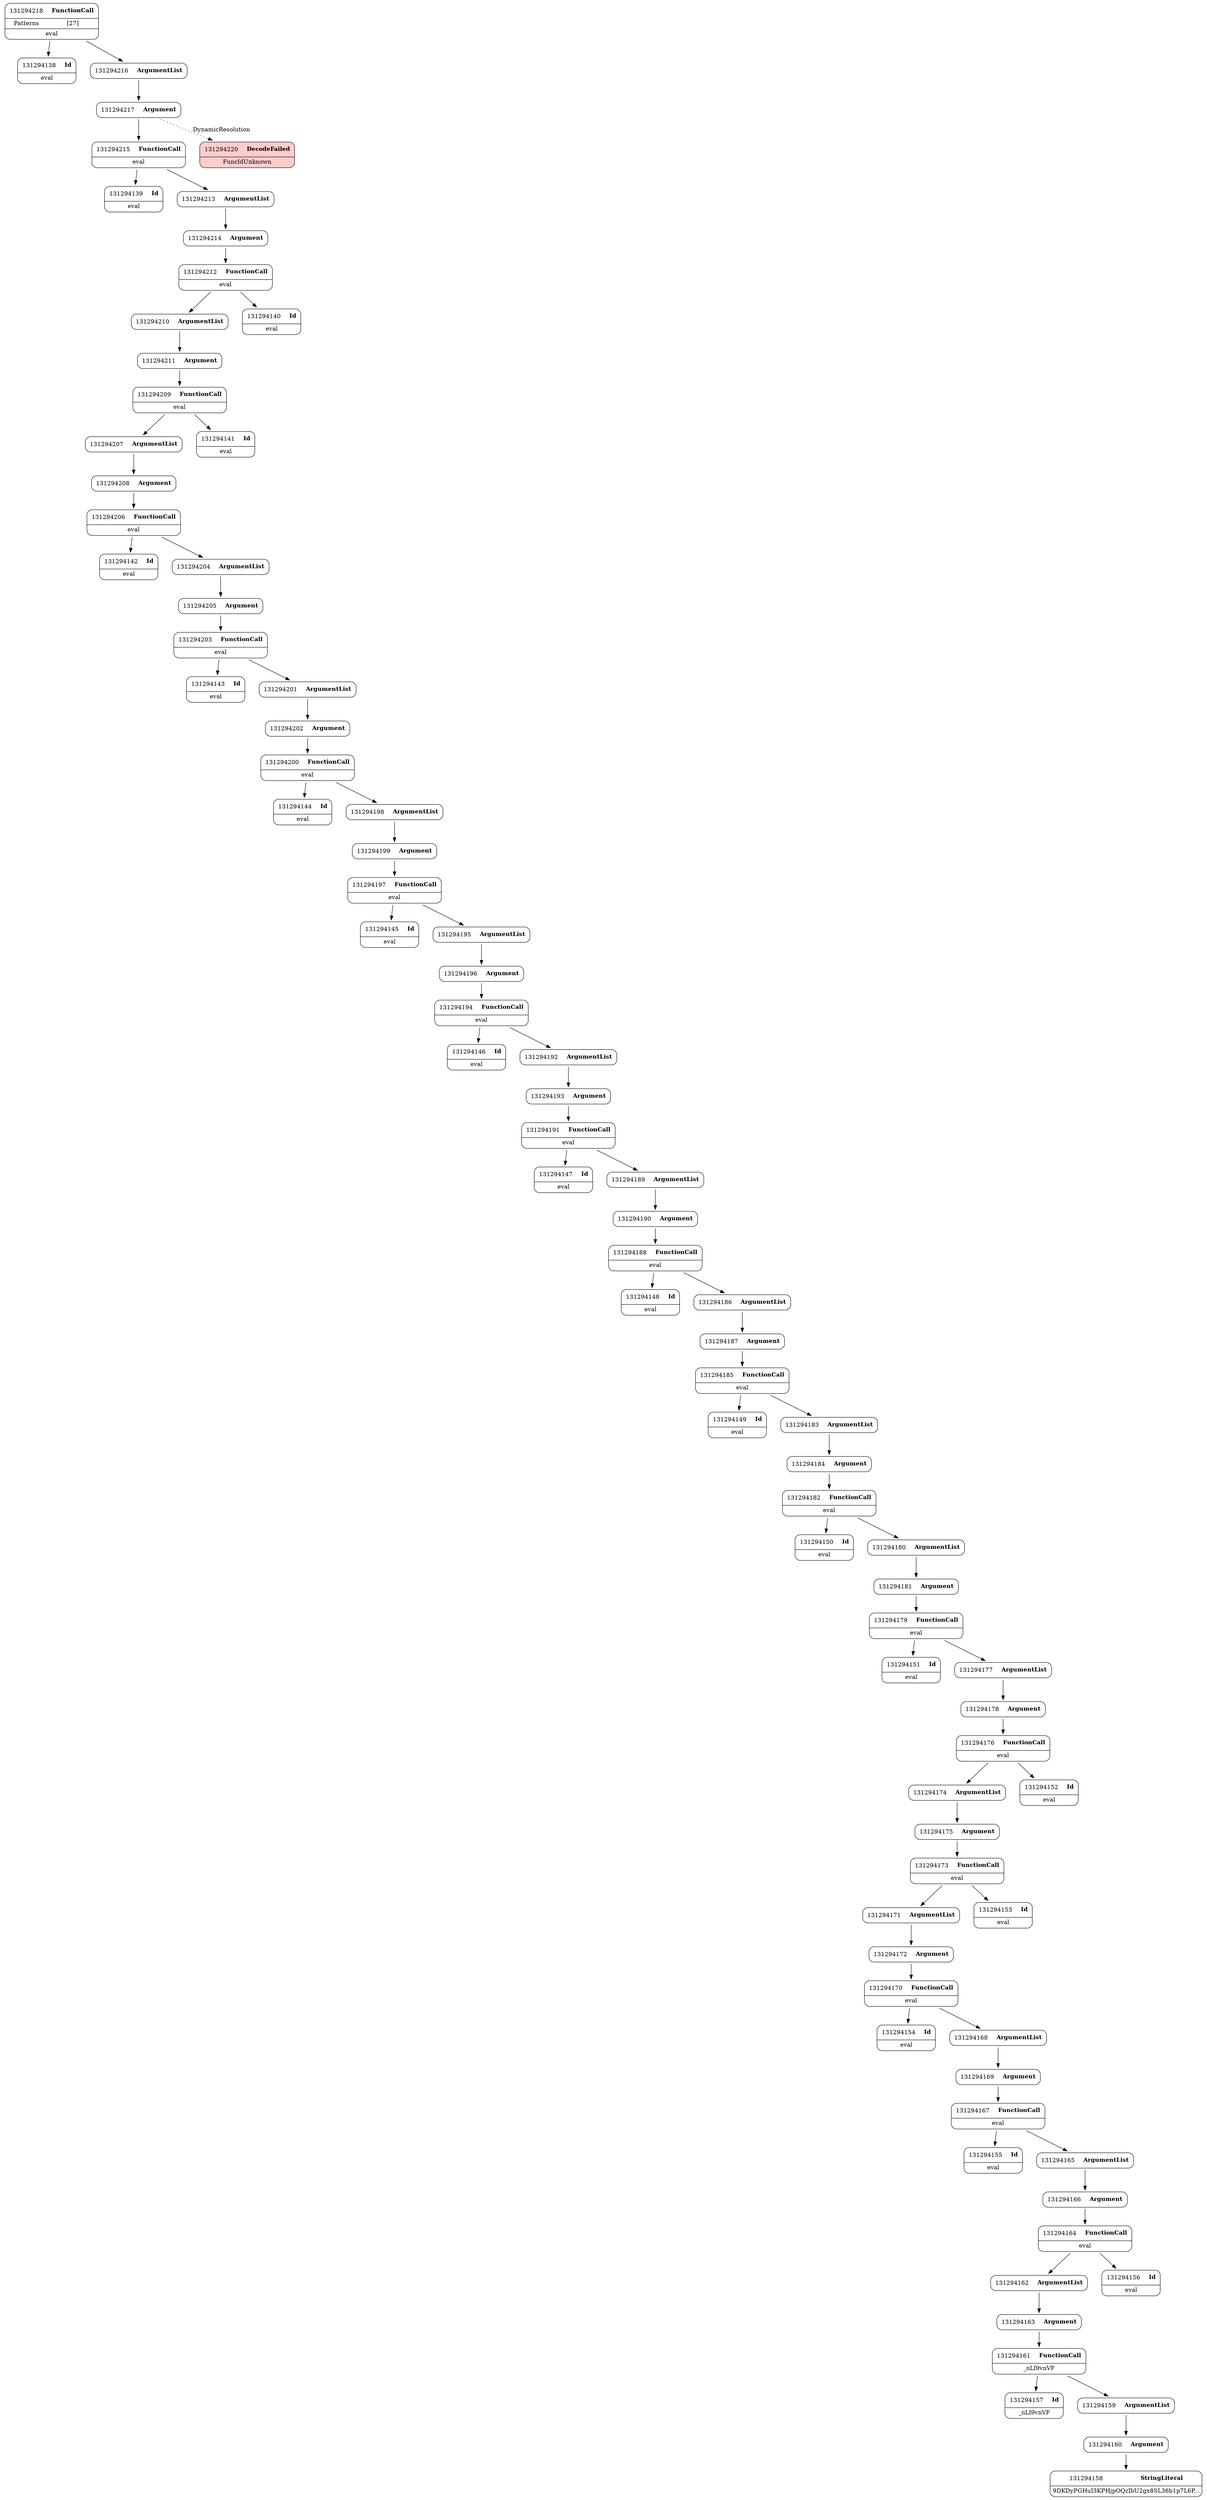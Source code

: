 digraph ast {
node [shape=none];
131294163 [label=<<TABLE border='1' cellspacing='0' cellpadding='10' style='rounded' ><TR><TD border='0'>131294163</TD><TD border='0'><B>Argument</B></TD></TR></TABLE>>];
131294163 -> 131294161 [weight=2];
131294162 [label=<<TABLE border='1' cellspacing='0' cellpadding='10' style='rounded' ><TR><TD border='0'>131294162</TD><TD border='0'><B>ArgumentList</B></TD></TR></TABLE>>];
131294162 -> 131294163 [weight=2];
131294161 [label=<<TABLE border='1' cellspacing='0' cellpadding='10' style='rounded' ><TR><TD border='0'>131294161</TD><TD border='0'><B>FunctionCall</B></TD></TR><HR/><TR><TD border='0' cellpadding='5' colspan='2'>_nLI9vnVF</TD></TR></TABLE>>];
131294161 -> 131294157 [weight=2];
131294161 -> 131294159 [weight=2];
131294160 [label=<<TABLE border='1' cellspacing='0' cellpadding='10' style='rounded' ><TR><TD border='0'>131294160</TD><TD border='0'><B>Argument</B></TD></TR></TABLE>>];
131294160 -> 131294158 [weight=2];
131294167 [label=<<TABLE border='1' cellspacing='0' cellpadding='10' style='rounded' ><TR><TD border='0'>131294167</TD><TD border='0'><B>FunctionCall</B></TD></TR><HR/><TR><TD border='0' cellpadding='5' colspan='2'>eval</TD></TR></TABLE>>];
131294167 -> 131294155 [weight=2];
131294167 -> 131294165 [weight=2];
131294166 [label=<<TABLE border='1' cellspacing='0' cellpadding='10' style='rounded' ><TR><TD border='0'>131294166</TD><TD border='0'><B>Argument</B></TD></TR></TABLE>>];
131294166 -> 131294164 [weight=2];
131294165 [label=<<TABLE border='1' cellspacing='0' cellpadding='10' style='rounded' ><TR><TD border='0'>131294165</TD><TD border='0'><B>ArgumentList</B></TD></TR></TABLE>>];
131294165 -> 131294166 [weight=2];
131294164 [label=<<TABLE border='1' cellspacing='0' cellpadding='10' style='rounded' ><TR><TD border='0'>131294164</TD><TD border='0'><B>FunctionCall</B></TD></TR><HR/><TR><TD border='0' cellpadding='5' colspan='2'>eval</TD></TR></TABLE>>];
131294164 -> 131294156 [weight=2];
131294164 -> 131294162 [weight=2];
131294171 [label=<<TABLE border='1' cellspacing='0' cellpadding='10' style='rounded' ><TR><TD border='0'>131294171</TD><TD border='0'><B>ArgumentList</B></TD></TR></TABLE>>];
131294171 -> 131294172 [weight=2];
131294170 [label=<<TABLE border='1' cellspacing='0' cellpadding='10' style='rounded' ><TR><TD border='0'>131294170</TD><TD border='0'><B>FunctionCall</B></TD></TR><HR/><TR><TD border='0' cellpadding='5' colspan='2'>eval</TD></TR></TABLE>>];
131294170 -> 131294154 [weight=2];
131294170 -> 131294168 [weight=2];
131294169 [label=<<TABLE border='1' cellspacing='0' cellpadding='10' style='rounded' ><TR><TD border='0'>131294169</TD><TD border='0'><B>Argument</B></TD></TR></TABLE>>];
131294169 -> 131294167 [weight=2];
131294168 [label=<<TABLE border='1' cellspacing='0' cellpadding='10' style='rounded' ><TR><TD border='0'>131294168</TD><TD border='0'><B>ArgumentList</B></TD></TR></TABLE>>];
131294168 -> 131294169 [weight=2];
131294175 [label=<<TABLE border='1' cellspacing='0' cellpadding='10' style='rounded' ><TR><TD border='0'>131294175</TD><TD border='0'><B>Argument</B></TD></TR></TABLE>>];
131294175 -> 131294173 [weight=2];
131294174 [label=<<TABLE border='1' cellspacing='0' cellpadding='10' style='rounded' ><TR><TD border='0'>131294174</TD><TD border='0'><B>ArgumentList</B></TD></TR></TABLE>>];
131294174 -> 131294175 [weight=2];
131294173 [label=<<TABLE border='1' cellspacing='0' cellpadding='10' style='rounded' ><TR><TD border='0'>131294173</TD><TD border='0'><B>FunctionCall</B></TD></TR><HR/><TR><TD border='0' cellpadding='5' colspan='2'>eval</TD></TR></TABLE>>];
131294173 -> 131294153 [weight=2];
131294173 -> 131294171 [weight=2];
131294172 [label=<<TABLE border='1' cellspacing='0' cellpadding='10' style='rounded' ><TR><TD border='0'>131294172</TD><TD border='0'><B>Argument</B></TD></TR></TABLE>>];
131294172 -> 131294170 [weight=2];
131294147 [label=<<TABLE border='1' cellspacing='0' cellpadding='10' style='rounded' ><TR><TD border='0'>131294147</TD><TD border='0'><B>Id</B></TD></TR><HR/><TR><TD border='0' cellpadding='5' colspan='2'>eval</TD></TR></TABLE>>];
131294146 [label=<<TABLE border='1' cellspacing='0' cellpadding='10' style='rounded' ><TR><TD border='0'>131294146</TD><TD border='0'><B>Id</B></TD></TR><HR/><TR><TD border='0' cellpadding='5' colspan='2'>eval</TD></TR></TABLE>>];
131294145 [label=<<TABLE border='1' cellspacing='0' cellpadding='10' style='rounded' ><TR><TD border='0'>131294145</TD><TD border='0'><B>Id</B></TD></TR><HR/><TR><TD border='0' cellpadding='5' colspan='2'>eval</TD></TR></TABLE>>];
131294144 [label=<<TABLE border='1' cellspacing='0' cellpadding='10' style='rounded' ><TR><TD border='0'>131294144</TD><TD border='0'><B>Id</B></TD></TR><HR/><TR><TD border='0' cellpadding='5' colspan='2'>eval</TD></TR></TABLE>>];
131294151 [label=<<TABLE border='1' cellspacing='0' cellpadding='10' style='rounded' ><TR><TD border='0'>131294151</TD><TD border='0'><B>Id</B></TD></TR><HR/><TR><TD border='0' cellpadding='5' colspan='2'>eval</TD></TR></TABLE>>];
131294150 [label=<<TABLE border='1' cellspacing='0' cellpadding='10' style='rounded' ><TR><TD border='0'>131294150</TD><TD border='0'><B>Id</B></TD></TR><HR/><TR><TD border='0' cellpadding='5' colspan='2'>eval</TD></TR></TABLE>>];
131294149 [label=<<TABLE border='1' cellspacing='0' cellpadding='10' style='rounded' ><TR><TD border='0'>131294149</TD><TD border='0'><B>Id</B></TD></TR><HR/><TR><TD border='0' cellpadding='5' colspan='2'>eval</TD></TR></TABLE>>];
131294148 [label=<<TABLE border='1' cellspacing='0' cellpadding='10' style='rounded' ><TR><TD border='0'>131294148</TD><TD border='0'><B>Id</B></TD></TR><HR/><TR><TD border='0' cellpadding='5' colspan='2'>eval</TD></TR></TABLE>>];
131294155 [label=<<TABLE border='1' cellspacing='0' cellpadding='10' style='rounded' ><TR><TD border='0'>131294155</TD><TD border='0'><B>Id</B></TD></TR><HR/><TR><TD border='0' cellpadding='5' colspan='2'>eval</TD></TR></TABLE>>];
131294154 [label=<<TABLE border='1' cellspacing='0' cellpadding='10' style='rounded' ><TR><TD border='0'>131294154</TD><TD border='0'><B>Id</B></TD></TR><HR/><TR><TD border='0' cellpadding='5' colspan='2'>eval</TD></TR></TABLE>>];
131294153 [label=<<TABLE border='1' cellspacing='0' cellpadding='10' style='rounded' ><TR><TD border='0'>131294153</TD><TD border='0'><B>Id</B></TD></TR><HR/><TR><TD border='0' cellpadding='5' colspan='2'>eval</TD></TR></TABLE>>];
131294152 [label=<<TABLE border='1' cellspacing='0' cellpadding='10' style='rounded' ><TR><TD border='0'>131294152</TD><TD border='0'><B>Id</B></TD></TR><HR/><TR><TD border='0' cellpadding='5' colspan='2'>eval</TD></TR></TABLE>>];
131294159 [label=<<TABLE border='1' cellspacing='0' cellpadding='10' style='rounded' ><TR><TD border='0'>131294159</TD><TD border='0'><B>ArgumentList</B></TD></TR></TABLE>>];
131294159 -> 131294160 [weight=2];
131294158 [label=<<TABLE border='1' cellspacing='0' cellpadding='10' style='rounded' ><TR><TD border='0'>131294158</TD><TD border='0'><B>StringLiteral</B></TD></TR><HR/><TR><TD border='0' cellpadding='5' colspan='2'>9DKDyPGHuI3KPHjpOQzIbU2gx8SL36b1p7L6P...</TD></TR></TABLE>>];
131294157 [label=<<TABLE border='1' cellspacing='0' cellpadding='10' style='rounded' ><TR><TD border='0'>131294157</TD><TD border='0'><B>Id</B></TD></TR><HR/><TR><TD border='0' cellpadding='5' colspan='2'>_nLI9vnVF</TD></TR></TABLE>>];
131294156 [label=<<TABLE border='1' cellspacing='0' cellpadding='10' style='rounded' ><TR><TD border='0'>131294156</TD><TD border='0'><B>Id</B></TD></TR><HR/><TR><TD border='0' cellpadding='5' colspan='2'>eval</TD></TR></TABLE>>];
131294195 [label=<<TABLE border='1' cellspacing='0' cellpadding='10' style='rounded' ><TR><TD border='0'>131294195</TD><TD border='0'><B>ArgumentList</B></TD></TR></TABLE>>];
131294195 -> 131294196 [weight=2];
131294194 [label=<<TABLE border='1' cellspacing='0' cellpadding='10' style='rounded' ><TR><TD border='0'>131294194</TD><TD border='0'><B>FunctionCall</B></TD></TR><HR/><TR><TD border='0' cellpadding='5' colspan='2'>eval</TD></TR></TABLE>>];
131294194 -> 131294146 [weight=2];
131294194 -> 131294192 [weight=2];
131294193 [label=<<TABLE border='1' cellspacing='0' cellpadding='10' style='rounded' ><TR><TD border='0'>131294193</TD><TD border='0'><B>Argument</B></TD></TR></TABLE>>];
131294193 -> 131294191 [weight=2];
131294192 [label=<<TABLE border='1' cellspacing='0' cellpadding='10' style='rounded' ><TR><TD border='0'>131294192</TD><TD border='0'><B>ArgumentList</B></TD></TR></TABLE>>];
131294192 -> 131294193 [weight=2];
131294199 [label=<<TABLE border='1' cellspacing='0' cellpadding='10' style='rounded' ><TR><TD border='0'>131294199</TD><TD border='0'><B>Argument</B></TD></TR></TABLE>>];
131294199 -> 131294197 [weight=2];
131294198 [label=<<TABLE border='1' cellspacing='0' cellpadding='10' style='rounded' ><TR><TD border='0'>131294198</TD><TD border='0'><B>ArgumentList</B></TD></TR></TABLE>>];
131294198 -> 131294199 [weight=2];
131294197 [label=<<TABLE border='1' cellspacing='0' cellpadding='10' style='rounded' ><TR><TD border='0'>131294197</TD><TD border='0'><B>FunctionCall</B></TD></TR><HR/><TR><TD border='0' cellpadding='5' colspan='2'>eval</TD></TR></TABLE>>];
131294197 -> 131294145 [weight=2];
131294197 -> 131294195 [weight=2];
131294196 [label=<<TABLE border='1' cellspacing='0' cellpadding='10' style='rounded' ><TR><TD border='0'>131294196</TD><TD border='0'><B>Argument</B></TD></TR></TABLE>>];
131294196 -> 131294194 [weight=2];
131294203 [label=<<TABLE border='1' cellspacing='0' cellpadding='10' style='rounded' ><TR><TD border='0'>131294203</TD><TD border='0'><B>FunctionCall</B></TD></TR><HR/><TR><TD border='0' cellpadding='5' colspan='2'>eval</TD></TR></TABLE>>];
131294203 -> 131294143 [weight=2];
131294203 -> 131294201 [weight=2];
131294202 [label=<<TABLE border='1' cellspacing='0' cellpadding='10' style='rounded' ><TR><TD border='0'>131294202</TD><TD border='0'><B>Argument</B></TD></TR></TABLE>>];
131294202 -> 131294200 [weight=2];
131294201 [label=<<TABLE border='1' cellspacing='0' cellpadding='10' style='rounded' ><TR><TD border='0'>131294201</TD><TD border='0'><B>ArgumentList</B></TD></TR></TABLE>>];
131294201 -> 131294202 [weight=2];
131294200 [label=<<TABLE border='1' cellspacing='0' cellpadding='10' style='rounded' ><TR><TD border='0'>131294200</TD><TD border='0'><B>FunctionCall</B></TD></TR><HR/><TR><TD border='0' cellpadding='5' colspan='2'>eval</TD></TR></TABLE>>];
131294200 -> 131294144 [weight=2];
131294200 -> 131294198 [weight=2];
131294207 [label=<<TABLE border='1' cellspacing='0' cellpadding='10' style='rounded' ><TR><TD border='0'>131294207</TD><TD border='0'><B>ArgumentList</B></TD></TR></TABLE>>];
131294207 -> 131294208 [weight=2];
131294206 [label=<<TABLE border='1' cellspacing='0' cellpadding='10' style='rounded' ><TR><TD border='0'>131294206</TD><TD border='0'><B>FunctionCall</B></TD></TR><HR/><TR><TD border='0' cellpadding='5' colspan='2'>eval</TD></TR></TABLE>>];
131294206 -> 131294142 [weight=2];
131294206 -> 131294204 [weight=2];
131294205 [label=<<TABLE border='1' cellspacing='0' cellpadding='10' style='rounded' ><TR><TD border='0'>131294205</TD><TD border='0'><B>Argument</B></TD></TR></TABLE>>];
131294205 -> 131294203 [weight=2];
131294204 [label=<<TABLE border='1' cellspacing='0' cellpadding='10' style='rounded' ><TR><TD border='0'>131294204</TD><TD border='0'><B>ArgumentList</B></TD></TR></TABLE>>];
131294204 -> 131294205 [weight=2];
131294179 [label=<<TABLE border='1' cellspacing='0' cellpadding='10' style='rounded' ><TR><TD border='0'>131294179</TD><TD border='0'><B>FunctionCall</B></TD></TR><HR/><TR><TD border='0' cellpadding='5' colspan='2'>eval</TD></TR></TABLE>>];
131294179 -> 131294151 [weight=2];
131294179 -> 131294177 [weight=2];
131294178 [label=<<TABLE border='1' cellspacing='0' cellpadding='10' style='rounded' ><TR><TD border='0'>131294178</TD><TD border='0'><B>Argument</B></TD></TR></TABLE>>];
131294178 -> 131294176 [weight=2];
131294177 [label=<<TABLE border='1' cellspacing='0' cellpadding='10' style='rounded' ><TR><TD border='0'>131294177</TD><TD border='0'><B>ArgumentList</B></TD></TR></TABLE>>];
131294177 -> 131294178 [weight=2];
131294176 [label=<<TABLE border='1' cellspacing='0' cellpadding='10' style='rounded' ><TR><TD border='0'>131294176</TD><TD border='0'><B>FunctionCall</B></TD></TR><HR/><TR><TD border='0' cellpadding='5' colspan='2'>eval</TD></TR></TABLE>>];
131294176 -> 131294152 [weight=2];
131294176 -> 131294174 [weight=2];
131294183 [label=<<TABLE border='1' cellspacing='0' cellpadding='10' style='rounded' ><TR><TD border='0'>131294183</TD><TD border='0'><B>ArgumentList</B></TD></TR></TABLE>>];
131294183 -> 131294184 [weight=2];
131294182 [label=<<TABLE border='1' cellspacing='0' cellpadding='10' style='rounded' ><TR><TD border='0'>131294182</TD><TD border='0'><B>FunctionCall</B></TD></TR><HR/><TR><TD border='0' cellpadding='5' colspan='2'>eval</TD></TR></TABLE>>];
131294182 -> 131294150 [weight=2];
131294182 -> 131294180 [weight=2];
131294181 [label=<<TABLE border='1' cellspacing='0' cellpadding='10' style='rounded' ><TR><TD border='0'>131294181</TD><TD border='0'><B>Argument</B></TD></TR></TABLE>>];
131294181 -> 131294179 [weight=2];
131294180 [label=<<TABLE border='1' cellspacing='0' cellpadding='10' style='rounded' ><TR><TD border='0'>131294180</TD><TD border='0'><B>ArgumentList</B></TD></TR></TABLE>>];
131294180 -> 131294181 [weight=2];
131294187 [label=<<TABLE border='1' cellspacing='0' cellpadding='10' style='rounded' ><TR><TD border='0'>131294187</TD><TD border='0'><B>Argument</B></TD></TR></TABLE>>];
131294187 -> 131294185 [weight=2];
131294186 [label=<<TABLE border='1' cellspacing='0' cellpadding='10' style='rounded' ><TR><TD border='0'>131294186</TD><TD border='0'><B>ArgumentList</B></TD></TR></TABLE>>];
131294186 -> 131294187 [weight=2];
131294185 [label=<<TABLE border='1' cellspacing='0' cellpadding='10' style='rounded' ><TR><TD border='0'>131294185</TD><TD border='0'><B>FunctionCall</B></TD></TR><HR/><TR><TD border='0' cellpadding='5' colspan='2'>eval</TD></TR></TABLE>>];
131294185 -> 131294149 [weight=2];
131294185 -> 131294183 [weight=2];
131294184 [label=<<TABLE border='1' cellspacing='0' cellpadding='10' style='rounded' ><TR><TD border='0'>131294184</TD><TD border='0'><B>Argument</B></TD></TR></TABLE>>];
131294184 -> 131294182 [weight=2];
131294191 [label=<<TABLE border='1' cellspacing='0' cellpadding='10' style='rounded' ><TR><TD border='0'>131294191</TD><TD border='0'><B>FunctionCall</B></TD></TR><HR/><TR><TD border='0' cellpadding='5' colspan='2'>eval</TD></TR></TABLE>>];
131294191 -> 131294147 [weight=2];
131294191 -> 131294189 [weight=2];
131294190 [label=<<TABLE border='1' cellspacing='0' cellpadding='10' style='rounded' ><TR><TD border='0'>131294190</TD><TD border='0'><B>Argument</B></TD></TR></TABLE>>];
131294190 -> 131294188 [weight=2];
131294189 [label=<<TABLE border='1' cellspacing='0' cellpadding='10' style='rounded' ><TR><TD border='0'>131294189</TD><TD border='0'><B>ArgumentList</B></TD></TR></TABLE>>];
131294189 -> 131294190 [weight=2];
131294188 [label=<<TABLE border='1' cellspacing='0' cellpadding='10' style='rounded' ><TR><TD border='0'>131294188</TD><TD border='0'><B>FunctionCall</B></TD></TR><HR/><TR><TD border='0' cellpadding='5' colspan='2'>eval</TD></TR></TABLE>>];
131294188 -> 131294148 [weight=2];
131294188 -> 131294186 [weight=2];
131294211 [label=<<TABLE border='1' cellspacing='0' cellpadding='10' style='rounded' ><TR><TD border='0'>131294211</TD><TD border='0'><B>Argument</B></TD></TR></TABLE>>];
131294211 -> 131294209 [weight=2];
131294210 [label=<<TABLE border='1' cellspacing='0' cellpadding='10' style='rounded' ><TR><TD border='0'>131294210</TD><TD border='0'><B>ArgumentList</B></TD></TR></TABLE>>];
131294210 -> 131294211 [weight=2];
131294209 [label=<<TABLE border='1' cellspacing='0' cellpadding='10' style='rounded' ><TR><TD border='0'>131294209</TD><TD border='0'><B>FunctionCall</B></TD></TR><HR/><TR><TD border='0' cellpadding='5' colspan='2'>eval</TD></TR></TABLE>>];
131294209 -> 131294141 [weight=2];
131294209 -> 131294207 [weight=2];
131294208 [label=<<TABLE border='1' cellspacing='0' cellpadding='10' style='rounded' ><TR><TD border='0'>131294208</TD><TD border='0'><B>Argument</B></TD></TR></TABLE>>];
131294208 -> 131294206 [weight=2];
131294215 [label=<<TABLE border='1' cellspacing='0' cellpadding='10' style='rounded' ><TR><TD border='0'>131294215</TD><TD border='0'><B>FunctionCall</B></TD></TR><HR/><TR><TD border='0' cellpadding='5' colspan='2'>eval</TD></TR></TABLE>>];
131294215 -> 131294139 [weight=2];
131294215 -> 131294213 [weight=2];
131294214 [label=<<TABLE border='1' cellspacing='0' cellpadding='10' style='rounded' ><TR><TD border='0'>131294214</TD><TD border='0'><B>Argument</B></TD></TR></TABLE>>];
131294214 -> 131294212 [weight=2];
131294213 [label=<<TABLE border='1' cellspacing='0' cellpadding='10' style='rounded' ><TR><TD border='0'>131294213</TD><TD border='0'><B>ArgumentList</B></TD></TR></TABLE>>];
131294213 -> 131294214 [weight=2];
131294212 [label=<<TABLE border='1' cellspacing='0' cellpadding='10' style='rounded' ><TR><TD border='0'>131294212</TD><TD border='0'><B>FunctionCall</B></TD></TR><HR/><TR><TD border='0' cellpadding='5' colspan='2'>eval</TD></TR></TABLE>>];
131294212 -> 131294140 [weight=2];
131294212 -> 131294210 [weight=2];
131294218 [label=<<TABLE border='1' cellspacing='0' cellpadding='10' style='rounded' ><TR><TD border='0'>131294218</TD><TD border='0'><B>FunctionCall</B></TD></TR><HR/><TR><TD border='0' cellpadding='5'>Patterns</TD><TD border='0' cellpadding='5'>[27]</TD></TR><HR/><TR><TD border='0' cellpadding='5' colspan='2'>eval</TD></TR></TABLE>>];
131294218 -> 131294138 [weight=2];
131294218 -> 131294216 [weight=2];
131294217 [label=<<TABLE border='1' cellspacing='0' cellpadding='10' style='rounded' ><TR><TD border='0'>131294217</TD><TD border='0'><B>Argument</B></TD></TR></TABLE>>];
131294217 -> 131294215 [weight=2];
131294217 -> 131294220 [style=dotted,label=DynamicResolution];
131294216 [label=<<TABLE border='1' cellspacing='0' cellpadding='10' style='rounded' ><TR><TD border='0'>131294216</TD><TD border='0'><B>ArgumentList</B></TD></TR></TABLE>>];
131294216 -> 131294217 [weight=2];
131294220 [label=<<TABLE border='1' cellspacing='0' cellpadding='10' style='rounded' bgcolor='#FFCCCC' ><TR><TD border='0'>131294220</TD><TD border='0'><B>DecodeFailed</B></TD></TR><HR/><TR><TD border='0' cellpadding='5' colspan='2'>FuncIdUnknown</TD></TR></TABLE>>];
131294139 [label=<<TABLE border='1' cellspacing='0' cellpadding='10' style='rounded' ><TR><TD border='0'>131294139</TD><TD border='0'><B>Id</B></TD></TR><HR/><TR><TD border='0' cellpadding='5' colspan='2'>eval</TD></TR></TABLE>>];
131294138 [label=<<TABLE border='1' cellspacing='0' cellpadding='10' style='rounded' ><TR><TD border='0'>131294138</TD><TD border='0'><B>Id</B></TD></TR><HR/><TR><TD border='0' cellpadding='5' colspan='2'>eval</TD></TR></TABLE>>];
131294143 [label=<<TABLE border='1' cellspacing='0' cellpadding='10' style='rounded' ><TR><TD border='0'>131294143</TD><TD border='0'><B>Id</B></TD></TR><HR/><TR><TD border='0' cellpadding='5' colspan='2'>eval</TD></TR></TABLE>>];
131294142 [label=<<TABLE border='1' cellspacing='0' cellpadding='10' style='rounded' ><TR><TD border='0'>131294142</TD><TD border='0'><B>Id</B></TD></TR><HR/><TR><TD border='0' cellpadding='5' colspan='2'>eval</TD></TR></TABLE>>];
131294141 [label=<<TABLE border='1' cellspacing='0' cellpadding='10' style='rounded' ><TR><TD border='0'>131294141</TD><TD border='0'><B>Id</B></TD></TR><HR/><TR><TD border='0' cellpadding='5' colspan='2'>eval</TD></TR></TABLE>>];
131294140 [label=<<TABLE border='1' cellspacing='0' cellpadding='10' style='rounded' ><TR><TD border='0'>131294140</TD><TD border='0'><B>Id</B></TD></TR><HR/><TR><TD border='0' cellpadding='5' colspan='2'>eval</TD></TR></TABLE>>];
}
